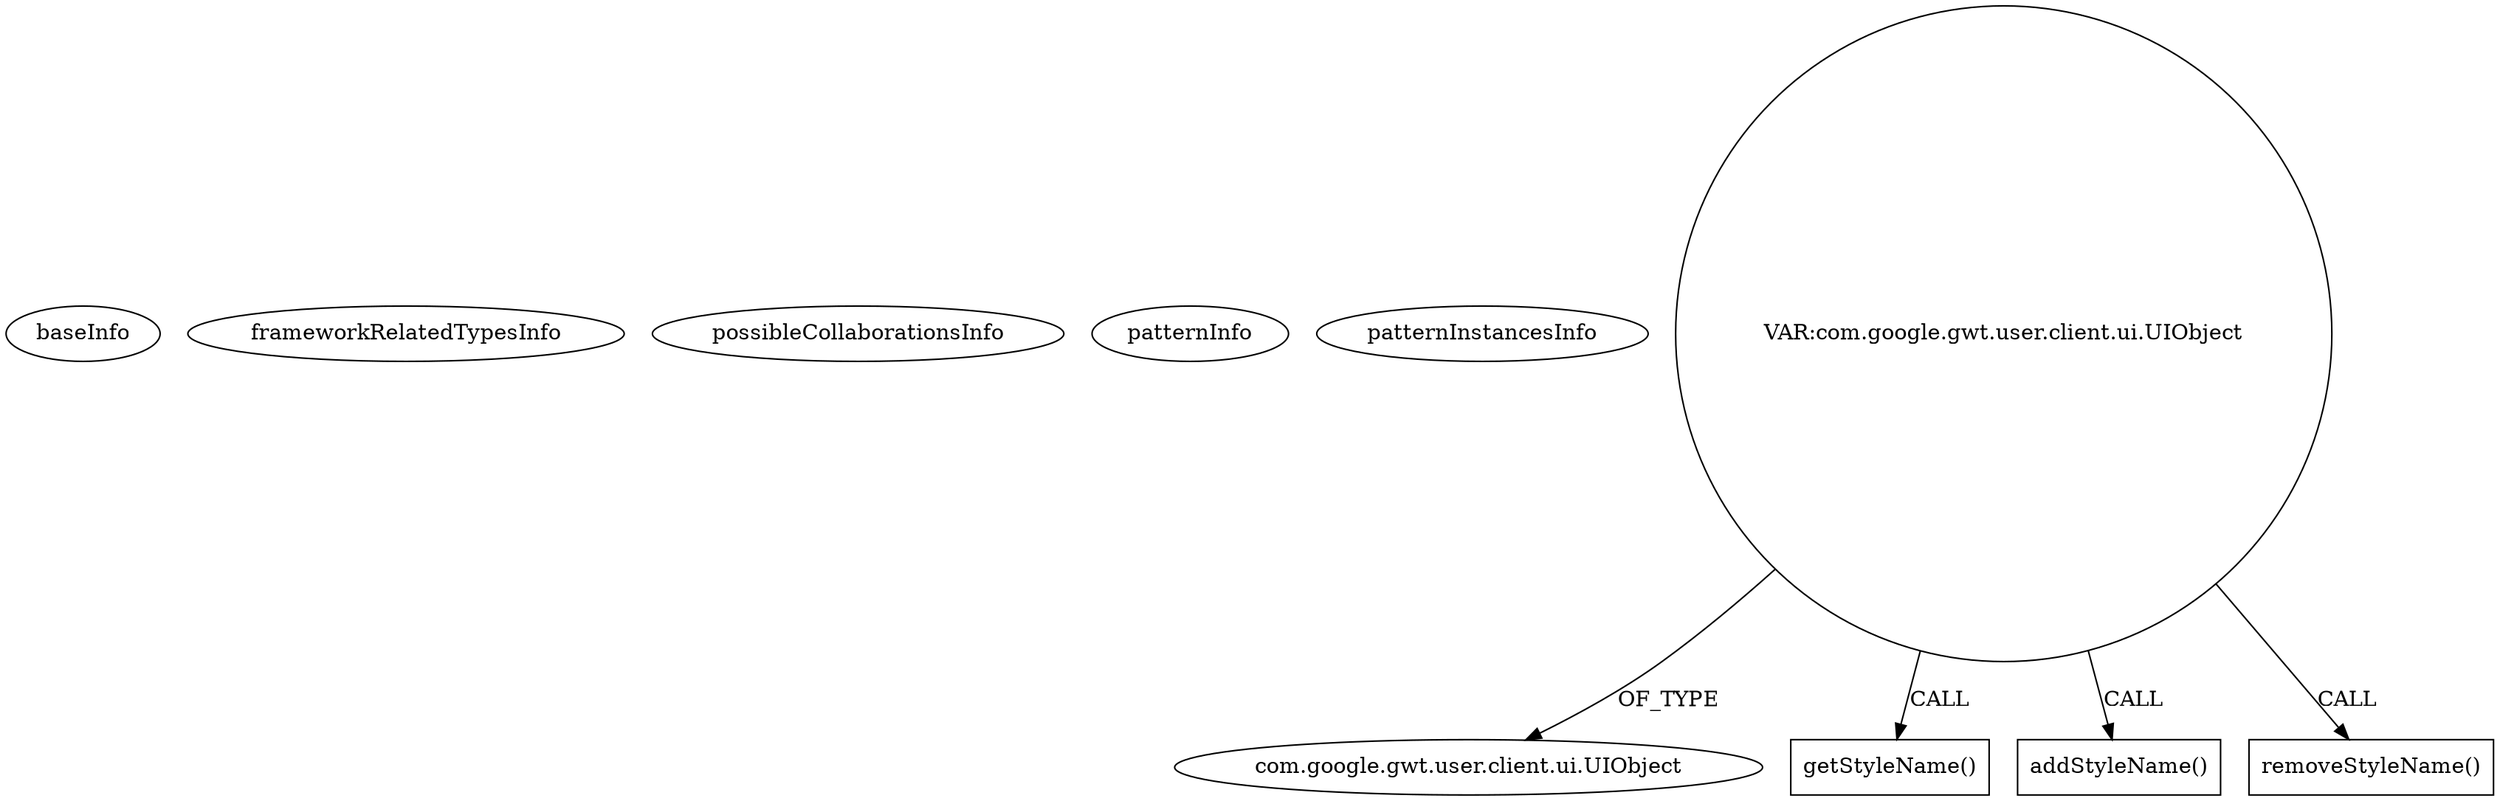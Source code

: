 digraph {
baseInfo[graphId=90,category="pattern",isAnonymous=false,possibleRelation=false]
frameworkRelatedTypesInfo[]
possibleCollaborationsInfo[]
patternInfo[frequency=2.0,patternRootClient=null]
patternInstancesInfo[0="cbopp-gwt-taglist~/cbopp-gwt-taglist/gwt-taglist-master/src/main/java/com/virilis_software/gwt/taglist/client/comp/tag/TagView.java~TagView~1029",1="hmiguellima-ugat~/hmiguellima-ugat/ugat-master/src/org/ucp/ugat/client/common/ui/TopPanel.java~com.google.gwt.user.client.ui.Anchor buildReturnAnchor()~3051"]
18[label="com.google.gwt.user.client.ui.UIObject",vertexType="FRAMEWORK_CLASS_TYPE",isFrameworkType=false]
82[label="VAR:com.google.gwt.user.client.ui.UIObject",vertexType="VARIABLE_EXPRESION",isFrameworkType=false,shape=circle]
148[label="getStyleName()",vertexType="INSIDE_CALL",isFrameworkType=false,shape=box]
118[label="addStyleName()",vertexType="INSIDE_CALL",isFrameworkType=false,shape=box]
134[label="removeStyleName()",vertexType="INSIDE_CALL",isFrameworkType=false,shape=box]
82->18[label="OF_TYPE"]
82->134[label="CALL"]
82->148[label="CALL"]
82->118[label="CALL"]
}
